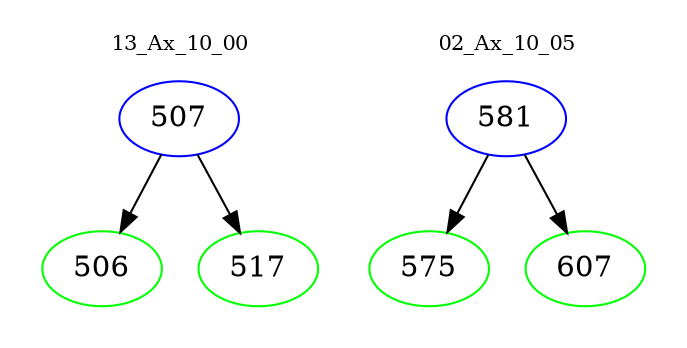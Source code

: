 digraph{
subgraph cluster_0 {
color = white
label = "13_Ax_10_00";
fontsize=10;
T0_507 [label="507", color="blue"]
T0_507 -> T0_506 [color="black"]
T0_506 [label="506", color="green"]
T0_507 -> T0_517 [color="black"]
T0_517 [label="517", color="green"]
}
subgraph cluster_1 {
color = white
label = "02_Ax_10_05";
fontsize=10;
T1_581 [label="581", color="blue"]
T1_581 -> T1_575 [color="black"]
T1_575 [label="575", color="green"]
T1_581 -> T1_607 [color="black"]
T1_607 [label="607", color="green"]
}
}
